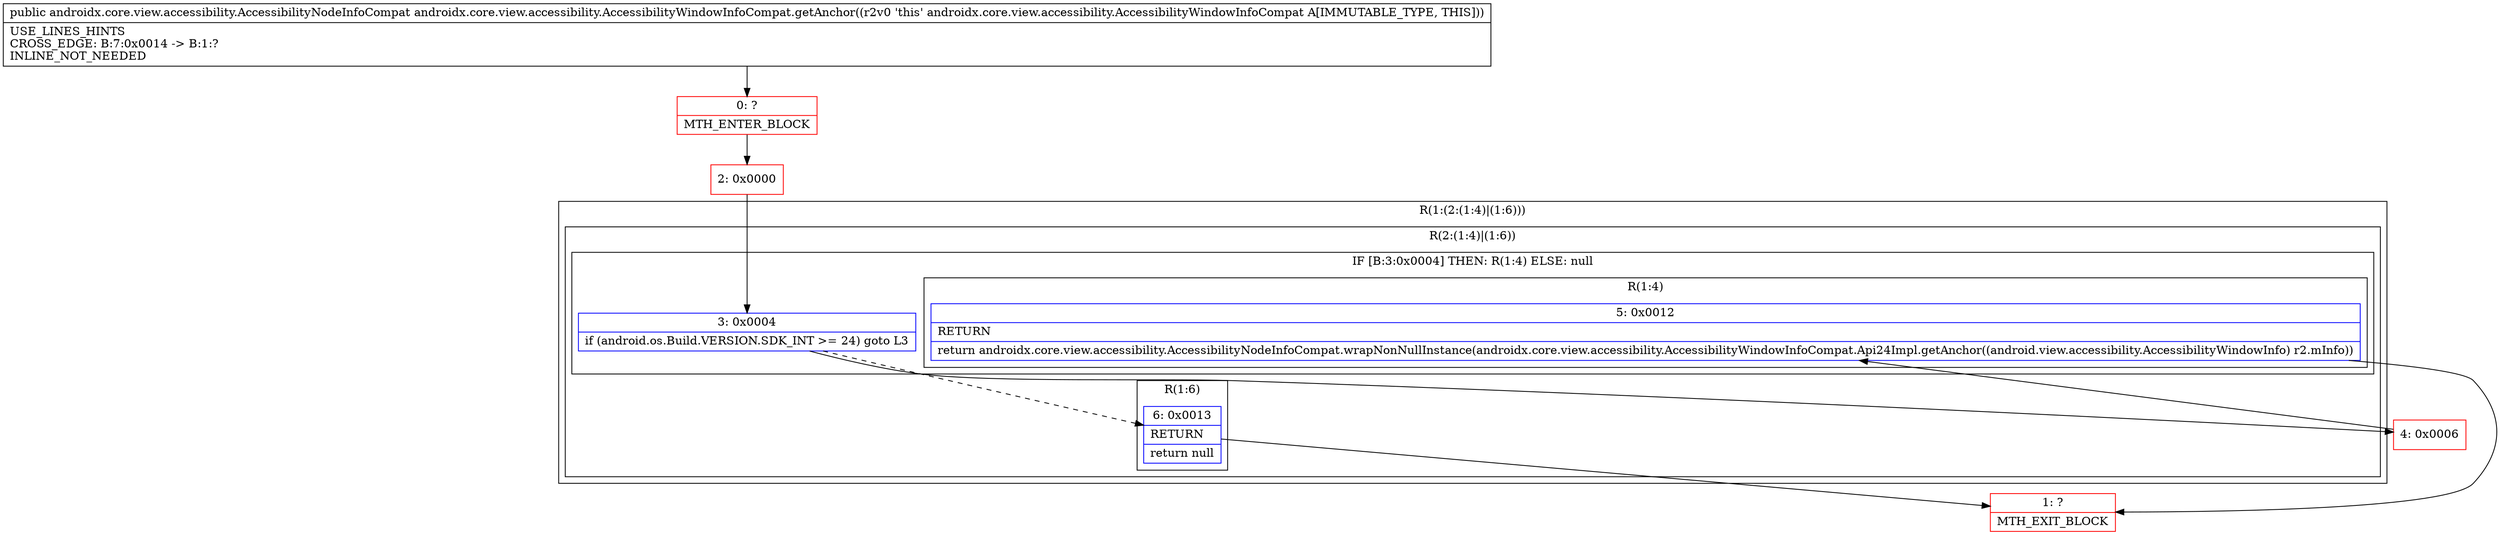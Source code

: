 digraph "CFG forandroidx.core.view.accessibility.AccessibilityWindowInfoCompat.getAnchor()Landroidx\/core\/view\/accessibility\/AccessibilityNodeInfoCompat;" {
subgraph cluster_Region_848703756 {
label = "R(1:(2:(1:4)|(1:6)))";
node [shape=record,color=blue];
subgraph cluster_Region_1369937013 {
label = "R(2:(1:4)|(1:6))";
node [shape=record,color=blue];
subgraph cluster_IfRegion_2128387347 {
label = "IF [B:3:0x0004] THEN: R(1:4) ELSE: null";
node [shape=record,color=blue];
Node_3 [shape=record,label="{3\:\ 0x0004|if (android.os.Build.VERSION.SDK_INT \>= 24) goto L3\l}"];
subgraph cluster_Region_283918725 {
label = "R(1:4)";
node [shape=record,color=blue];
Node_5 [shape=record,label="{5\:\ 0x0012|RETURN\l|return androidx.core.view.accessibility.AccessibilityNodeInfoCompat.wrapNonNullInstance(androidx.core.view.accessibility.AccessibilityWindowInfoCompat.Api24Impl.getAnchor((android.view.accessibility.AccessibilityWindowInfo) r2.mInfo))\l}"];
}
}
subgraph cluster_Region_334564549 {
label = "R(1:6)";
node [shape=record,color=blue];
Node_6 [shape=record,label="{6\:\ 0x0013|RETURN\l|return null\l}"];
}
}
}
Node_0 [shape=record,color=red,label="{0\:\ ?|MTH_ENTER_BLOCK\l}"];
Node_2 [shape=record,color=red,label="{2\:\ 0x0000}"];
Node_4 [shape=record,color=red,label="{4\:\ 0x0006}"];
Node_1 [shape=record,color=red,label="{1\:\ ?|MTH_EXIT_BLOCK\l}"];
MethodNode[shape=record,label="{public androidx.core.view.accessibility.AccessibilityNodeInfoCompat androidx.core.view.accessibility.AccessibilityWindowInfoCompat.getAnchor((r2v0 'this' androidx.core.view.accessibility.AccessibilityWindowInfoCompat A[IMMUTABLE_TYPE, THIS]))  | USE_LINES_HINTS\lCROSS_EDGE: B:7:0x0014 \-\> B:1:?\lINLINE_NOT_NEEDED\l}"];
MethodNode -> Node_0;Node_3 -> Node_4;
Node_3 -> Node_6[style=dashed];
Node_5 -> Node_1;
Node_6 -> Node_1;
Node_0 -> Node_2;
Node_2 -> Node_3;
Node_4 -> Node_5;
}


